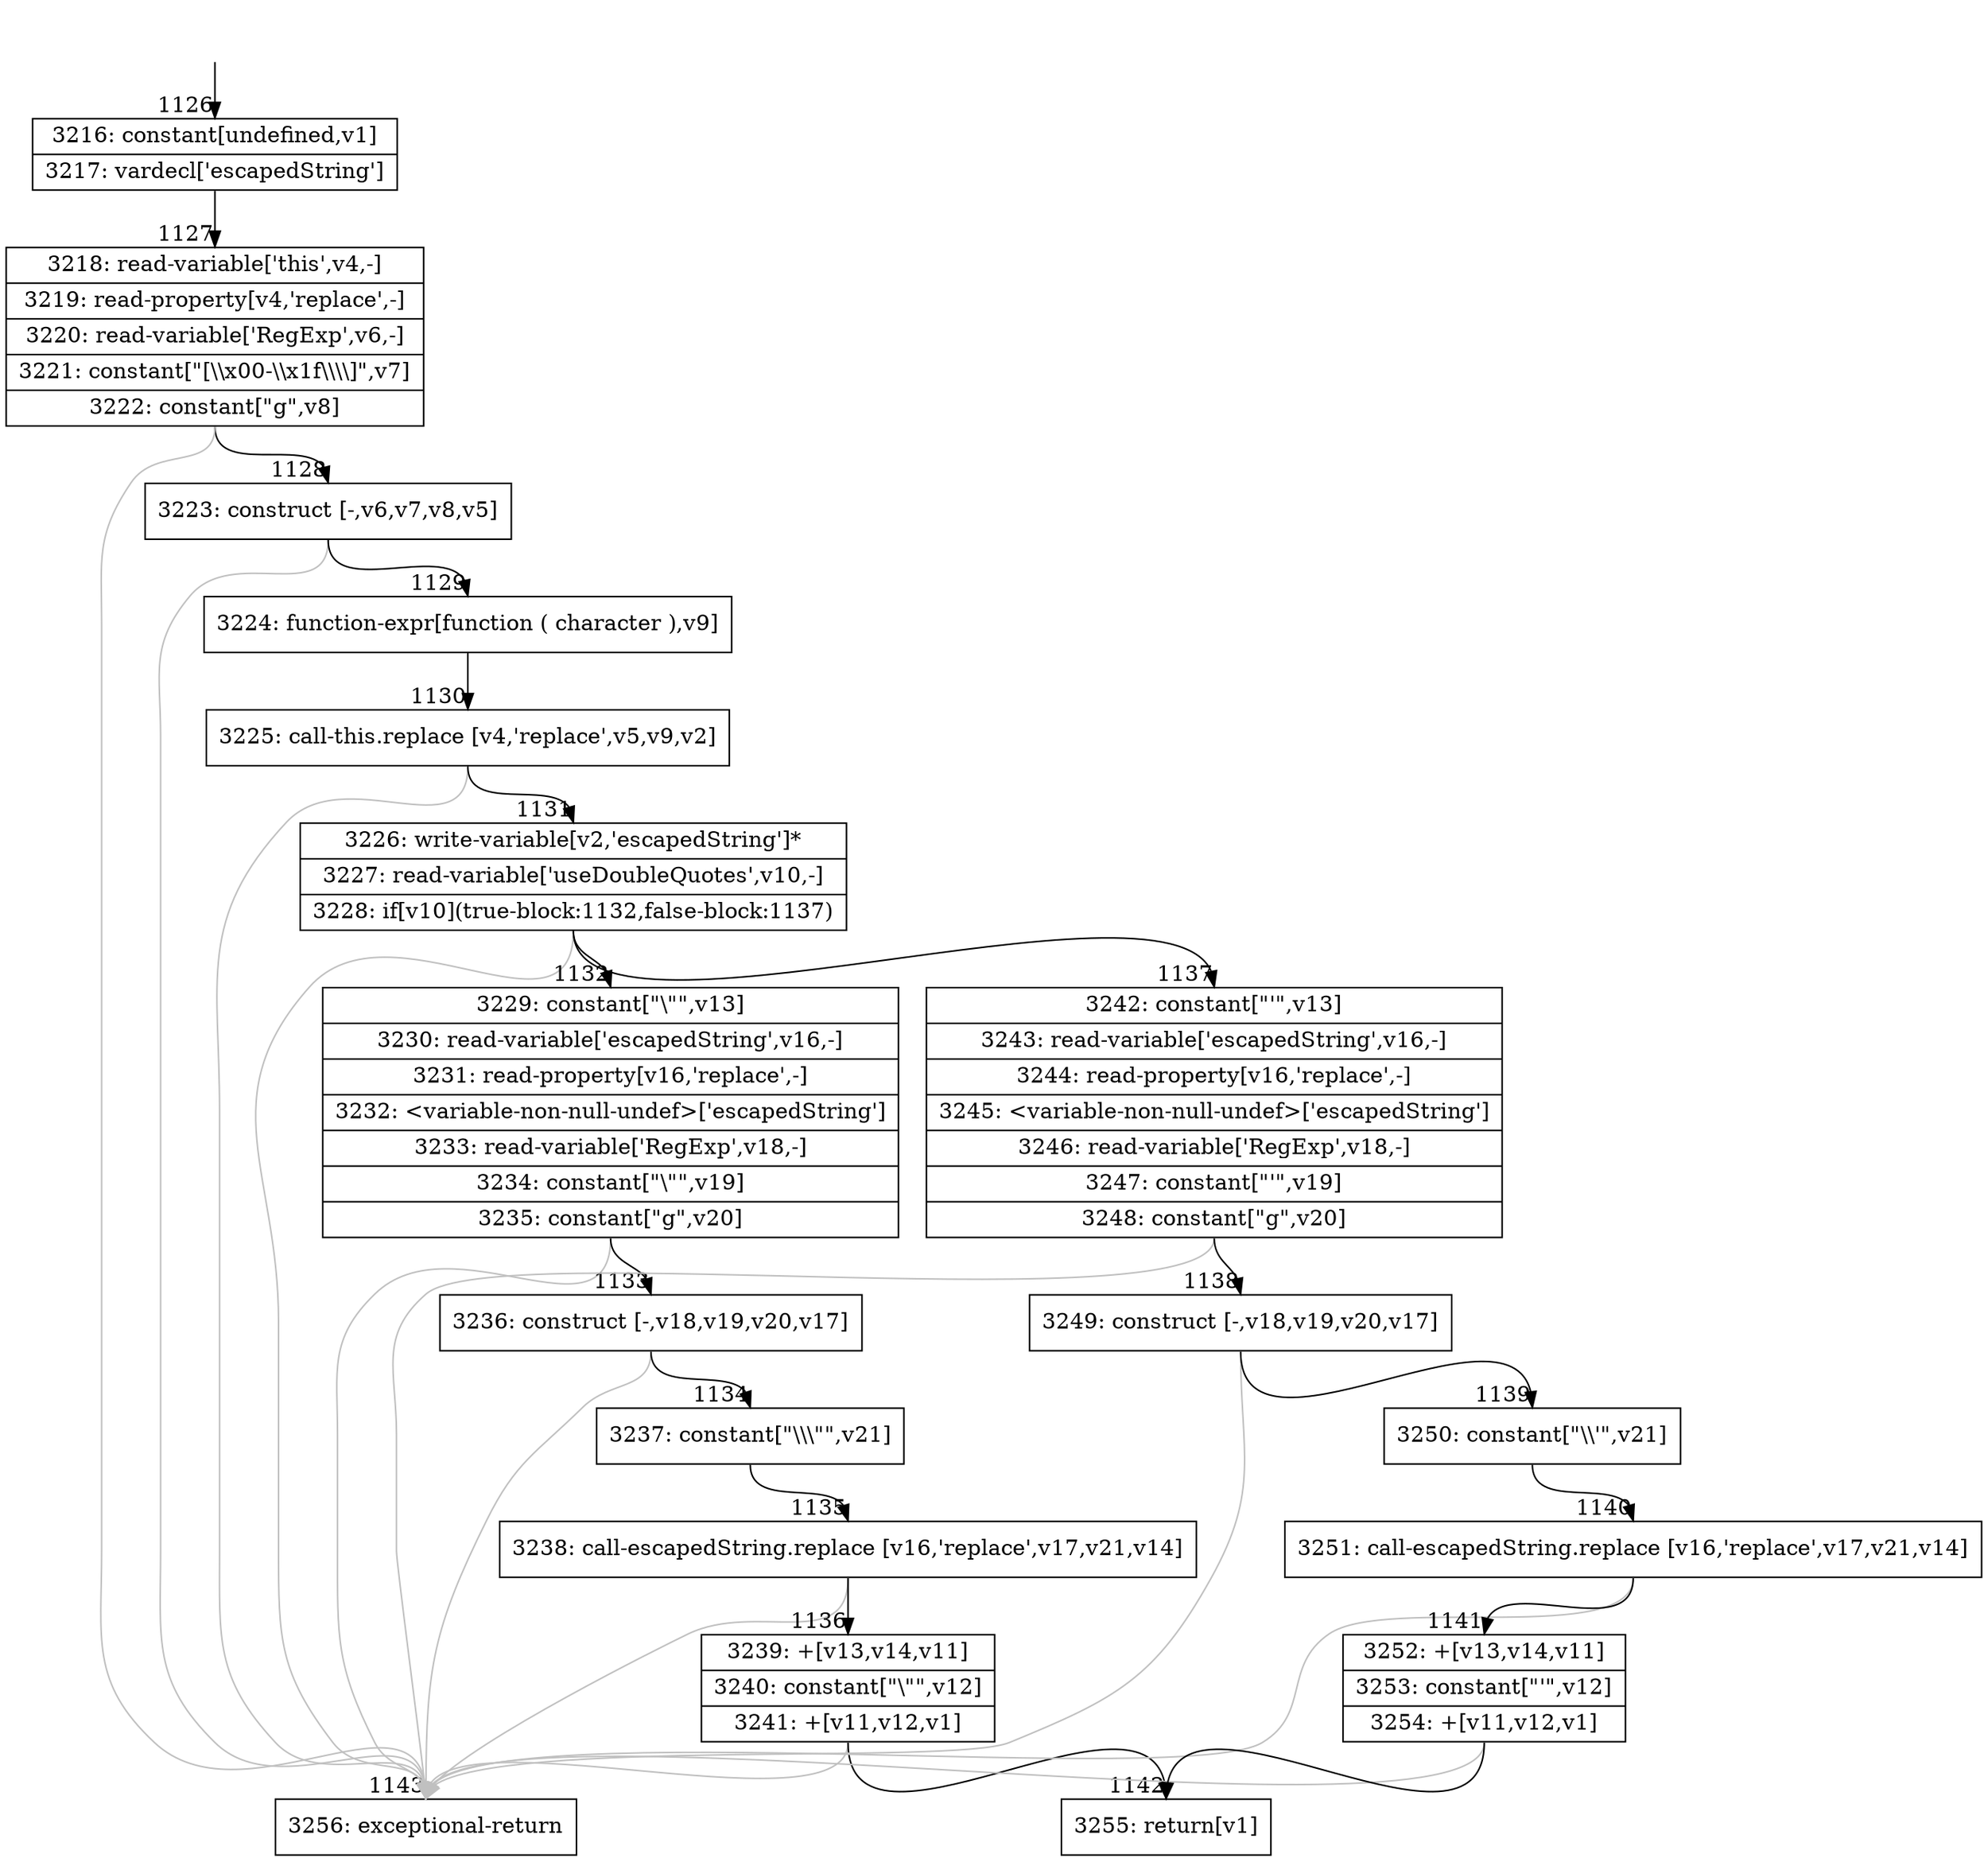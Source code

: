 digraph {
rankdir="TD"
BB_entry95[shape=none,label=""];
BB_entry95 -> BB1126 [tailport=s, headport=n, headlabel="    1126"]
BB1126 [shape=record label="{3216: constant[undefined,v1]|3217: vardecl['escapedString']}" ] 
BB1126 -> BB1127 [tailport=s, headport=n, headlabel="      1127"]
BB1127 [shape=record label="{3218: read-variable['this',v4,-]|3219: read-property[v4,'replace',-]|3220: read-variable['RegExp',v6,-]|3221: constant[\"[\\\\x00-\\\\x1f\\\\\\\\]\",v7]|3222: constant[\"g\",v8]}" ] 
BB1127 -> BB1128 [tailport=s, headport=n, headlabel="      1128"]
BB1127 -> BB1143 [tailport=s, headport=n, color=gray, headlabel="      1143"]
BB1128 [shape=record label="{3223: construct [-,v6,v7,v8,v5]}" ] 
BB1128 -> BB1129 [tailport=s, headport=n, headlabel="      1129"]
BB1128 -> BB1143 [tailport=s, headport=n, color=gray]
BB1129 [shape=record label="{3224: function-expr[function ( character ),v9]}" ] 
BB1129 -> BB1130 [tailport=s, headport=n, headlabel="      1130"]
BB1130 [shape=record label="{3225: call-this.replace [v4,'replace',v5,v9,v2]}" ] 
BB1130 -> BB1131 [tailport=s, headport=n, headlabel="      1131"]
BB1130 -> BB1143 [tailport=s, headport=n, color=gray]
BB1131 [shape=record label="{3226: write-variable[v2,'escapedString']*|3227: read-variable['useDoubleQuotes',v10,-]|3228: if[v10](true-block:1132,false-block:1137)}" ] 
BB1131 -> BB1132 [tailport=s, headport=n, headlabel="      1132"]
BB1131 -> BB1137 [tailport=s, headport=n, headlabel="      1137"]
BB1131 -> BB1143 [tailport=s, headport=n, color=gray]
BB1132 [shape=record label="{3229: constant[\"\\\"\",v13]|3230: read-variable['escapedString',v16,-]|3231: read-property[v16,'replace',-]|3232: \<variable-non-null-undef\>['escapedString']|3233: read-variable['RegExp',v18,-]|3234: constant[\"\\\"\",v19]|3235: constant[\"g\",v20]}" ] 
BB1132 -> BB1133 [tailport=s, headport=n, headlabel="      1133"]
BB1132 -> BB1143 [tailport=s, headport=n, color=gray]
BB1133 [shape=record label="{3236: construct [-,v18,v19,v20,v17]}" ] 
BB1133 -> BB1134 [tailport=s, headport=n, headlabel="      1134"]
BB1133 -> BB1143 [tailport=s, headport=n, color=gray]
BB1134 [shape=record label="{3237: constant[\"\\\\\\\"\",v21]}" ] 
BB1134 -> BB1135 [tailport=s, headport=n, headlabel="      1135"]
BB1135 [shape=record label="{3238: call-escapedString.replace [v16,'replace',v17,v21,v14]}" ] 
BB1135 -> BB1136 [tailport=s, headport=n, headlabel="      1136"]
BB1135 -> BB1143 [tailport=s, headport=n, color=gray]
BB1136 [shape=record label="{3239: +[v13,v14,v11]|3240: constant[\"\\\"\",v12]|3241: +[v11,v12,v1]}" ] 
BB1136 -> BB1142 [tailport=s, headport=n, headlabel="      1142"]
BB1136 -> BB1143 [tailport=s, headport=n, color=gray]
BB1137 [shape=record label="{3242: constant[\"'\",v13]|3243: read-variable['escapedString',v16,-]|3244: read-property[v16,'replace',-]|3245: \<variable-non-null-undef\>['escapedString']|3246: read-variable['RegExp',v18,-]|3247: constant[\"'\",v19]|3248: constant[\"g\",v20]}" ] 
BB1137 -> BB1138 [tailport=s, headport=n, headlabel="      1138"]
BB1137 -> BB1143 [tailport=s, headport=n, color=gray]
BB1138 [shape=record label="{3249: construct [-,v18,v19,v20,v17]}" ] 
BB1138 -> BB1139 [tailport=s, headport=n, headlabel="      1139"]
BB1138 -> BB1143 [tailport=s, headport=n, color=gray]
BB1139 [shape=record label="{3250: constant[\"\\\\'\",v21]}" ] 
BB1139 -> BB1140 [tailport=s, headport=n, headlabel="      1140"]
BB1140 [shape=record label="{3251: call-escapedString.replace [v16,'replace',v17,v21,v14]}" ] 
BB1140 -> BB1141 [tailport=s, headport=n, headlabel="      1141"]
BB1140 -> BB1143 [tailport=s, headport=n, color=gray]
BB1141 [shape=record label="{3252: +[v13,v14,v11]|3253: constant[\"'\",v12]|3254: +[v11,v12,v1]}" ] 
BB1141 -> BB1142 [tailport=s, headport=n]
BB1141 -> BB1143 [tailport=s, headport=n, color=gray]
BB1142 [shape=record label="{3255: return[v1]}" ] 
BB1143 [shape=record label="{3256: exceptional-return}" ] 
//#$~ 719
}
